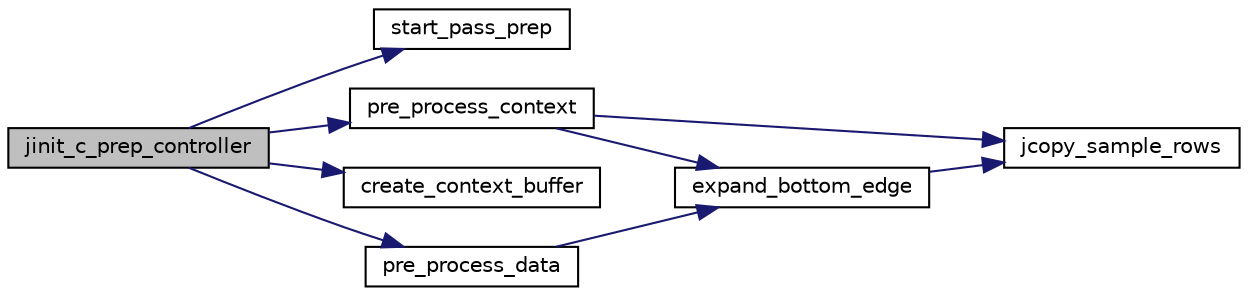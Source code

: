 digraph "jinit_c_prep_controller"
{
 // LATEX_PDF_SIZE
  bgcolor="transparent";
  edge [fontname="Helvetica",fontsize="10",labelfontname="Helvetica",labelfontsize="10"];
  node [fontname="Helvetica",fontsize="10",shape=record];
  rankdir="LR";
  Node13 [label="jinit_c_prep_controller",height=0.2,width=0.4,color="black", fillcolor="grey75", style="filled", fontcolor="black",tooltip=" "];
  Node13 -> Node14 [color="midnightblue",fontsize="10",style="solid"];
  Node14 [label="start_pass_prep",height=0.2,width=0.4,color="black",URL="$jcprepct_8c.html#a10858264add552ea2cde5b16824ed8b1",tooltip=" "];
  Node13 -> Node15 [color="midnightblue",fontsize="10",style="solid"];
  Node15 [label="pre_process_context",height=0.2,width=0.4,color="black",URL="$jcprepct_8c.html#a45597f228942b8636c3bb8331af039b6",tooltip=" "];
  Node15 -> Node16 [color="midnightblue",fontsize="10",style="solid"];
  Node16 [label="jcopy_sample_rows",height=0.2,width=0.4,color="black",URL="$jutils_8c.html#ae2a8a73df80d5302a5b524d048fa9fb5",tooltip=" "];
  Node15 -> Node17 [color="midnightblue",fontsize="10",style="solid"];
  Node17 [label="expand_bottom_edge",height=0.2,width=0.4,color="black",URL="$jcprepct_8c.html#ae89a1a76bfb6048c264eba3895f253c2",tooltip=" "];
  Node17 -> Node16 [color="midnightblue",fontsize="10",style="solid"];
  Node13 -> Node18 [color="midnightblue",fontsize="10",style="solid"];
  Node18 [label="create_context_buffer",height=0.2,width=0.4,color="black",URL="$jcprepct_8c.html#a1f54b2876a80b0c342a745acc6b81b74",tooltip=" "];
  Node13 -> Node19 [color="midnightblue",fontsize="10",style="solid"];
  Node19 [label="pre_process_data",height=0.2,width=0.4,color="black",URL="$jcprepct_8c.html#a540c9d0777b0f72437600723ff78d9eb",tooltip=" "];
  Node19 -> Node17 [color="midnightblue",fontsize="10",style="solid"];
}
